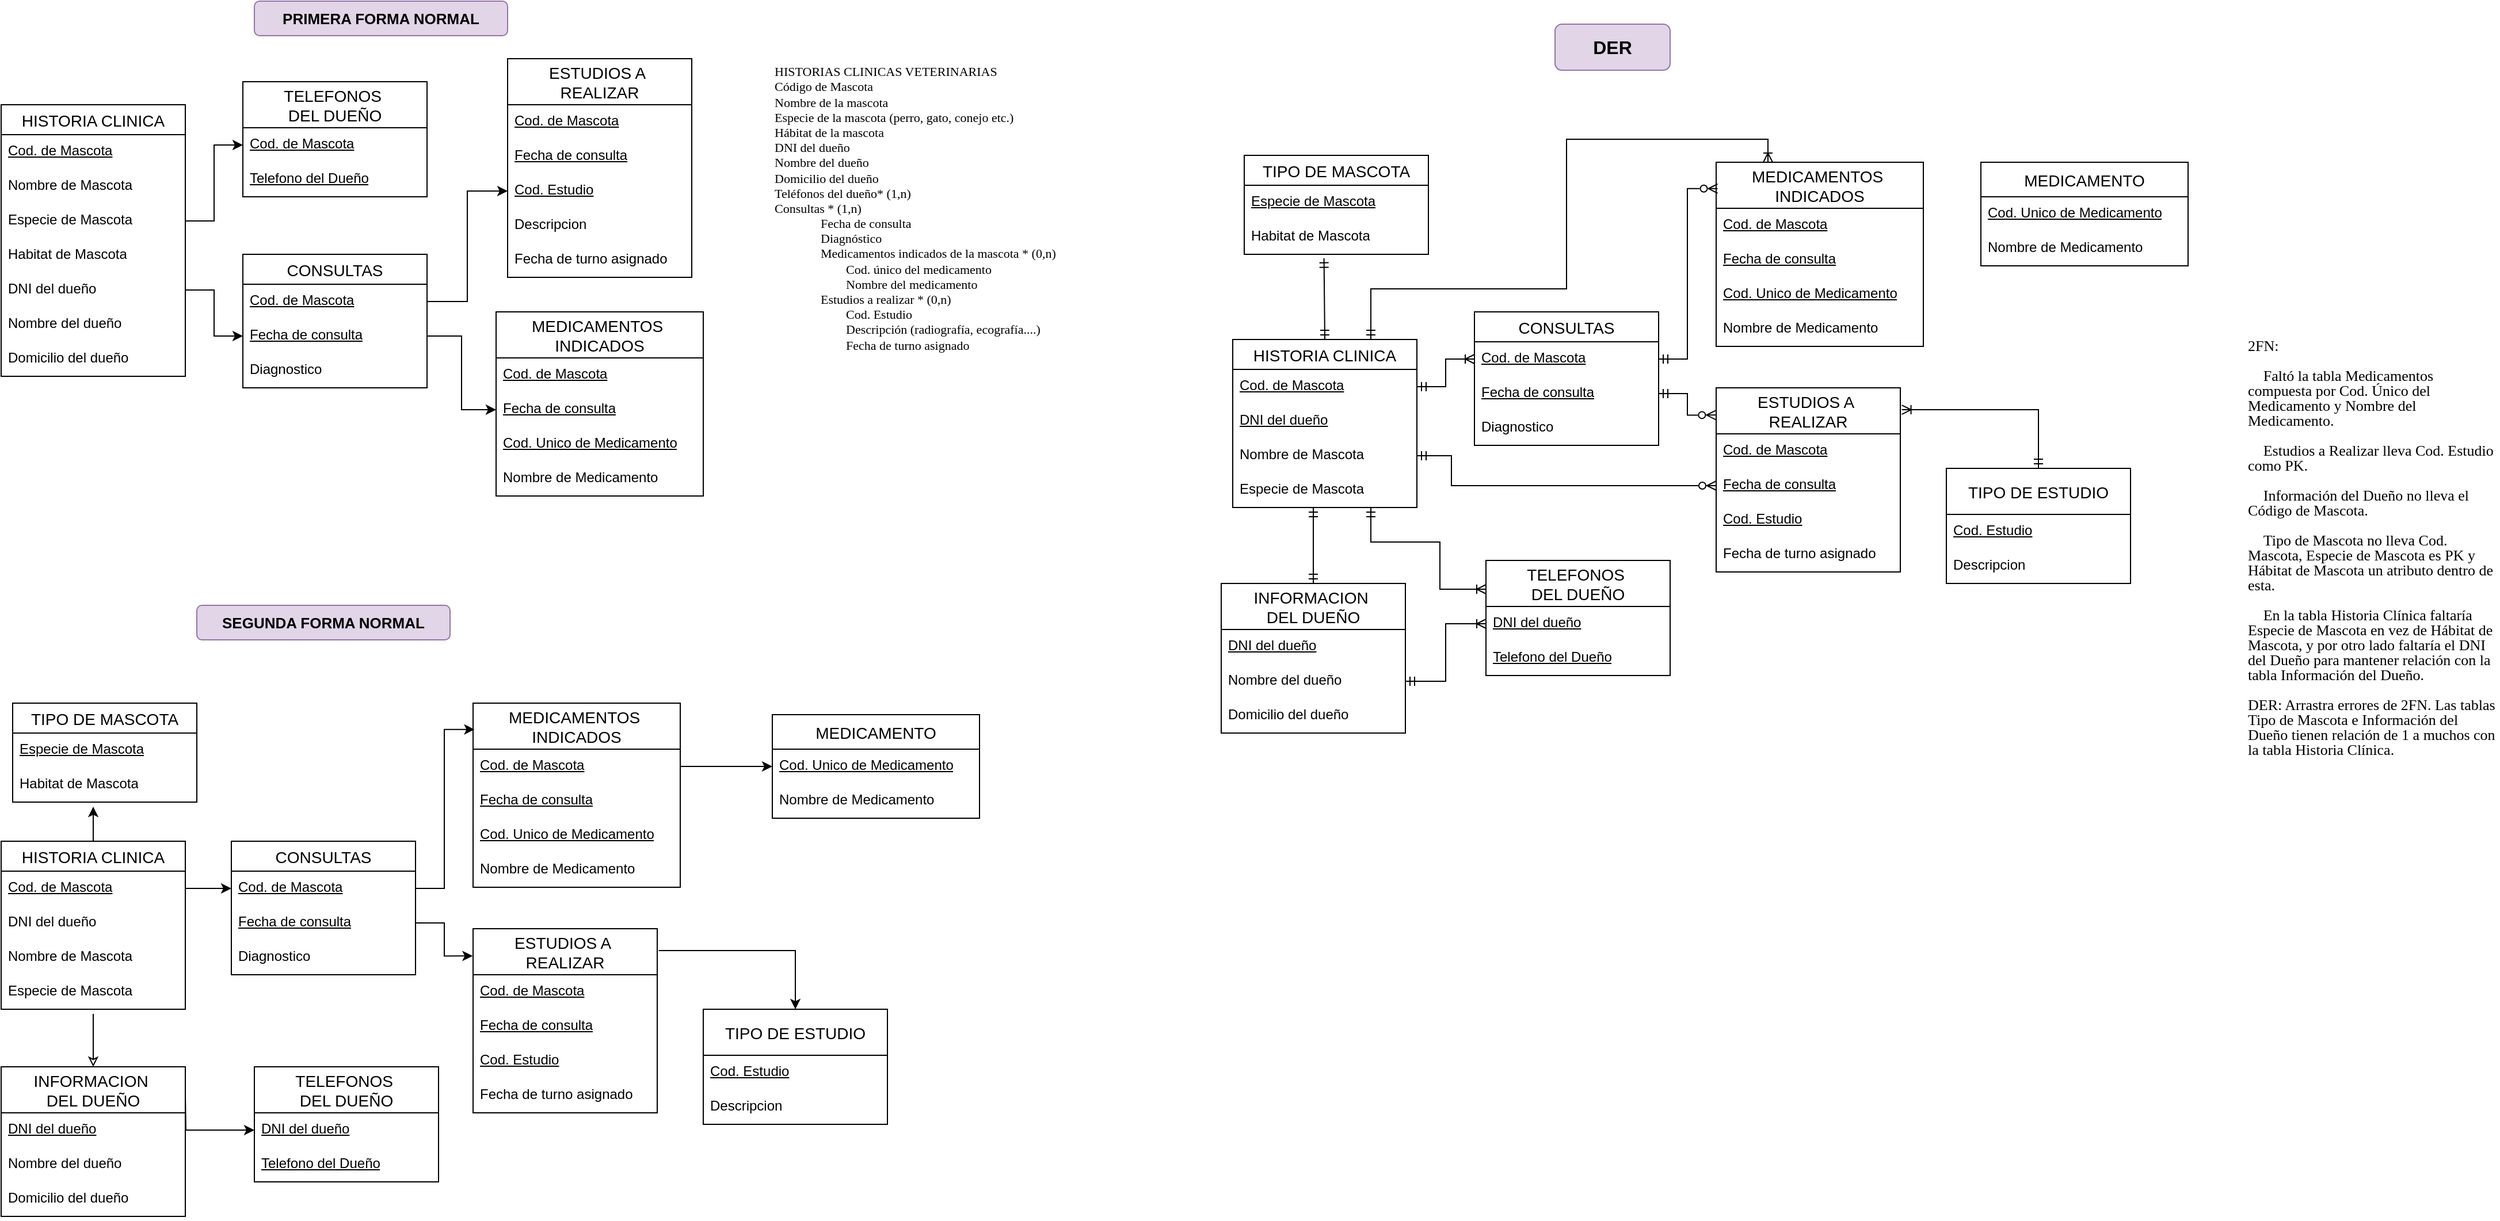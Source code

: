 <mxfile version="24.7.17">
  <diagram id="R2lEEEUBdFMjLlhIrx00" name="Page-1">
    <mxGraphModel dx="2408" dy="533" grid="1" gridSize="10" guides="1" tooltips="1" connect="1" arrows="1" fold="1" page="1" pageScale="1" pageWidth="850" pageHeight="1100" math="0" shadow="0" extFonts="Permanent Marker^https://fonts.googleapis.com/css?family=Permanent+Marker">
      <root>
        <mxCell id="0" />
        <mxCell id="1" parent="0" />
        <mxCell id="v-D0oQQoyeqeE7fxLNwM-153" style="edgeStyle=orthogonalEdgeStyle;rounded=0;orthogonalLoop=1;jettySize=auto;html=1;exitX=0.75;exitY=0;exitDx=0;exitDy=0;entryX=0.25;entryY=0;entryDx=0;entryDy=0;startArrow=ERmandOne;startFill=0;endArrow=ERoneToMany;endFill=0;" parent="1" source="vXoAEsmzSxTIeBo6bDXA-1" target="vXoAEsmzSxTIeBo6bDXA-15" edge="1">
          <mxGeometry relative="1" as="geometry">
            <Array as="points">
              <mxPoint x="360" y="260" />
              <mxPoint x="530" y="260" />
              <mxPoint x="530" y="130" />
              <mxPoint x="705" y="130" />
            </Array>
          </mxGeometry>
        </mxCell>
        <mxCell id="vXoAEsmzSxTIeBo6bDXA-1" value="HISTORIA CLINICA" style="swimlane;fontStyle=0;childLayout=stackLayout;horizontal=1;startSize=26;horizontalStack=0;resizeParent=1;resizeParentMax=0;resizeLast=0;collapsible=1;marginBottom=0;align=center;fontSize=14;" parent="1" vertex="1">
          <mxGeometry x="240" y="304" width="160" height="146" as="geometry" />
        </mxCell>
        <mxCell id="vXoAEsmzSxTIeBo6bDXA-2" value="&lt;u&gt;Cod. de Mascota&lt;/u&gt;" style="text;strokeColor=none;fillColor=none;spacingLeft=4;spacingRight=4;overflow=hidden;rotatable=0;points=[[0,0.5],[1,0.5]];portConstraint=eastwest;fontSize=12;whiteSpace=wrap;html=1;" parent="vXoAEsmzSxTIeBo6bDXA-1" vertex="1">
          <mxGeometry y="26" width="160" height="30" as="geometry" />
        </mxCell>
        <mxCell id="GVoKjMXEK9fI0D-pMlAe-9" value="&lt;u&gt;DNI del dueño&lt;/u&gt;" style="text;strokeColor=none;fillColor=none;spacingLeft=4;spacingRight=4;overflow=hidden;rotatable=0;points=[[0,0.5],[1,0.5]];portConstraint=eastwest;fontSize=12;whiteSpace=wrap;html=1;" vertex="1" parent="vXoAEsmzSxTIeBo6bDXA-1">
          <mxGeometry y="56" width="160" height="30" as="geometry" />
        </mxCell>
        <mxCell id="vXoAEsmzSxTIeBo6bDXA-3" value="Nombre de Mascota" style="text;strokeColor=none;fillColor=none;spacingLeft=4;spacingRight=4;overflow=hidden;rotatable=0;points=[[0,0.5],[1,0.5]];portConstraint=eastwest;fontSize=12;whiteSpace=wrap;html=1;" parent="vXoAEsmzSxTIeBo6bDXA-1" vertex="1">
          <mxGeometry y="86" width="160" height="30" as="geometry" />
        </mxCell>
        <mxCell id="GVoKjMXEK9fI0D-pMlAe-8" value="Especie de Mascota" style="text;strokeColor=none;fillColor=none;spacingLeft=4;spacingRight=4;overflow=hidden;rotatable=0;points=[[0,0.5],[1,0.5]];portConstraint=eastwest;fontSize=12;whiteSpace=wrap;html=1;" vertex="1" parent="vXoAEsmzSxTIeBo6bDXA-1">
          <mxGeometry y="116" width="160" height="30" as="geometry" />
        </mxCell>
        <mxCell id="vXoAEsmzSxTIeBo6bDXA-9" value="&lt;div style=&quot;font-size: 11px;&quot;&gt;&lt;font face=&quot;Times New Roman&quot; style=&quot;font-size: 11px;&quot;&gt;HISTORIAS CLINICAS VETERINARIAS&lt;/font&gt;&lt;/div&gt;&lt;div style=&quot;font-size: 11px;&quot;&gt;&lt;font face=&quot;Times New Roman&quot; style=&quot;font-size: 11px;&quot;&gt;Código de Mascota&lt;/font&gt;&lt;/div&gt;&lt;div style=&quot;font-size: 11px;&quot;&gt;&lt;font face=&quot;Times New Roman&quot; style=&quot;font-size: 11px;&quot;&gt;Nombre de la mascota&lt;/font&gt;&lt;/div&gt;&lt;div style=&quot;font-size: 11px;&quot;&gt;&lt;font face=&quot;Times New Roman&quot; style=&quot;font-size: 11px;&quot;&gt;Especie de la mascota (perro, gato, conejo etc.)&lt;/font&gt;&lt;/div&gt;&lt;div style=&quot;font-size: 11px;&quot;&gt;&lt;font face=&quot;Times New Roman&quot; style=&quot;font-size: 11px;&quot;&gt;Hábitat de la mascota&lt;/font&gt;&lt;/div&gt;&lt;div style=&quot;font-size: 11px;&quot;&gt;&lt;font face=&quot;Times New Roman&quot; style=&quot;font-size: 11px;&quot;&gt;DNI del dueño&lt;/font&gt;&lt;/div&gt;&lt;div style=&quot;font-size: 11px;&quot;&gt;&lt;font face=&quot;Times New Roman&quot; style=&quot;font-size: 11px;&quot;&gt;Nombre del dueño&lt;/font&gt;&lt;/div&gt;&lt;div style=&quot;font-size: 11px;&quot;&gt;&lt;font face=&quot;Times New Roman&quot; style=&quot;font-size: 11px;&quot;&gt;Domicilio del dueño&lt;/font&gt;&lt;/div&gt;&lt;div style=&quot;font-size: 11px;&quot;&gt;&lt;font face=&quot;Times New Roman&quot; style=&quot;font-size: 11px;&quot;&gt;Teléfonos del dueño* (1,n)&lt;/font&gt;&lt;/div&gt;&lt;div style=&quot;font-size: 11px;&quot;&gt;&lt;font face=&quot;Times New Roman&quot; style=&quot;font-size: 11px;&quot;&gt;Consultas * (1,n)&lt;/font&gt;&lt;/div&gt;&lt;blockquote style=&quot;margin: 0 0 0 40px; border: none; padding: 0px;&quot;&gt;&lt;div style=&quot;font-size: 11px;&quot;&gt;&lt;font face=&quot;Times New Roman&quot; style=&quot;font-size: 11px;&quot;&gt;Fecha de consulta&lt;/font&gt;&lt;/div&gt;&lt;div style=&quot;font-size: 11px;&quot;&gt;&lt;font face=&quot;Times New Roman&quot; style=&quot;font-size: 11px;&quot;&gt;Diagnóstico&lt;/font&gt;&lt;/div&gt;&lt;div style=&quot;font-size: 11px;&quot;&gt;&lt;font face=&quot;Times New Roman&quot; style=&quot;font-size: 11px;&quot;&gt;Medicamentos indicados de la mascota * (0,n)&lt;/font&gt;&lt;/div&gt;&lt;div style=&quot;font-size: 11px;&quot;&gt;&lt;font face=&quot;Times New Roman&quot; style=&quot;font-size: 11px;&quot;&gt;&lt;span style=&quot;white-space: pre;&quot;&gt;&#x9;&lt;/span&gt;Cod. único del medicamento&lt;/font&gt;&lt;/div&gt;&lt;div style=&quot;font-size: 11px;&quot;&gt;&lt;font face=&quot;Times New Roman&quot; style=&quot;font-size: 11px;&quot;&gt;&lt;span style=&quot;white-space: pre;&quot;&gt;&#x9;&lt;/span&gt;Nombre del medicamento&lt;/font&gt;&lt;/div&gt;&lt;div style=&quot;font-size: 11px;&quot;&gt;&lt;font face=&quot;Times New Roman&quot; style=&quot;font-size: 11px;&quot;&gt;Estudios a realizar * (0,n)&lt;/font&gt;&lt;/div&gt;&lt;div style=&quot;font-size: 11px;&quot;&gt;&lt;span style=&quot;font-family: &amp;quot;Times New Roman&amp;quot;; background-color: initial;&quot;&gt;&lt;span style=&quot;white-space: pre;&quot;&gt;&#x9;&lt;/span&gt;Cod. Estudio&lt;/span&gt;&lt;/div&gt;&lt;div style=&quot;font-size: 11px;&quot;&gt;&lt;span style=&quot;font-family: &amp;quot;Times New Roman&amp;quot;; background-color: initial;&quot;&gt;&lt;span style=&quot;white-space: pre;&quot;&gt;&#x9;&lt;/span&gt;Descripción (radiografía, ecografía....)&lt;/span&gt;&lt;/div&gt;&lt;div style=&quot;font-size: 11px;&quot;&gt;&lt;span style=&quot;font-family: &amp;quot;Times New Roman&amp;quot;; background-color: initial;&quot;&gt;&lt;span style=&quot;white-space: pre;&quot;&gt;&#x9;&lt;/span&gt;Fecha de turno asignado&lt;/span&gt;&lt;/div&gt;&lt;/blockquote&gt;" style="text;html=1;align=left;verticalAlign=middle;whiteSpace=wrap;rounded=0;" parent="1" vertex="1">
          <mxGeometry x="-160" y="50" width="260" height="280" as="geometry" />
        </mxCell>
        <mxCell id="vXoAEsmzSxTIeBo6bDXA-11" value="CONSULTAS" style="swimlane;fontStyle=0;childLayout=stackLayout;horizontal=1;startSize=26;horizontalStack=0;resizeParent=1;resizeParentMax=0;resizeLast=0;collapsible=1;marginBottom=0;align=center;fontSize=14;" parent="1" vertex="1">
          <mxGeometry x="450" y="280" width="160" height="116" as="geometry" />
        </mxCell>
        <mxCell id="vXoAEsmzSxTIeBo6bDXA-12" value="&lt;u&gt;Cod. de Mascota&lt;/u&gt;" style="text;strokeColor=none;fillColor=none;spacingLeft=4;spacingRight=4;overflow=hidden;rotatable=0;points=[[0,0.5],[1,0.5]];portConstraint=eastwest;fontSize=12;whiteSpace=wrap;html=1;" parent="vXoAEsmzSxTIeBo6bDXA-11" vertex="1">
          <mxGeometry y="26" width="160" height="30" as="geometry" />
        </mxCell>
        <mxCell id="vXoAEsmzSxTIeBo6bDXA-13" value="&lt;u&gt;Fecha de consulta&lt;/u&gt;" style="text;strokeColor=none;fillColor=none;spacingLeft=4;spacingRight=4;overflow=hidden;rotatable=0;points=[[0,0.5],[1,0.5]];portConstraint=eastwest;fontSize=12;whiteSpace=wrap;html=1;" parent="vXoAEsmzSxTIeBo6bDXA-11" vertex="1">
          <mxGeometry y="56" width="160" height="30" as="geometry" />
        </mxCell>
        <mxCell id="vXoAEsmzSxTIeBo6bDXA-14" value="Diagnostico" style="text;strokeColor=none;fillColor=none;spacingLeft=4;spacingRight=4;overflow=hidden;rotatable=0;points=[[0,0.5],[1,0.5]];portConstraint=eastwest;fontSize=12;whiteSpace=wrap;html=1;" parent="vXoAEsmzSxTIeBo6bDXA-11" vertex="1">
          <mxGeometry y="86" width="160" height="30" as="geometry" />
        </mxCell>
        <mxCell id="vXoAEsmzSxTIeBo6bDXA-15" value="MEDICAMENTOS &#xa;INDICADOS" style="swimlane;fontStyle=0;childLayout=stackLayout;horizontal=1;startSize=40;horizontalStack=0;resizeParent=1;resizeParentMax=0;resizeLast=0;collapsible=1;marginBottom=0;align=center;fontSize=14;" parent="1" vertex="1">
          <mxGeometry x="660" y="150" width="180" height="160" as="geometry" />
        </mxCell>
        <mxCell id="vXoAEsmzSxTIeBo6bDXA-31" value="&lt;u&gt;Cod. de Mascota&lt;/u&gt;" style="text;strokeColor=none;fillColor=none;spacingLeft=4;spacingRight=4;overflow=hidden;rotatable=0;points=[[0,0.5],[1,0.5]];portConstraint=eastwest;fontSize=12;whiteSpace=wrap;html=1;" parent="vXoAEsmzSxTIeBo6bDXA-15" vertex="1">
          <mxGeometry y="40" width="180" height="30" as="geometry" />
        </mxCell>
        <mxCell id="vXoAEsmzSxTIeBo6bDXA-32" value="&lt;u&gt;Fecha de consulta&lt;/u&gt;" style="text;strokeColor=none;fillColor=none;spacingLeft=4;spacingRight=4;overflow=hidden;rotatable=0;points=[[0,0.5],[1,0.5]];portConstraint=eastwest;fontSize=12;whiteSpace=wrap;html=1;" parent="vXoAEsmzSxTIeBo6bDXA-15" vertex="1">
          <mxGeometry y="70" width="180" height="30" as="geometry" />
        </mxCell>
        <mxCell id="vXoAEsmzSxTIeBo6bDXA-17" value="&lt;u&gt;Cod. Unico de Medicamento&lt;/u&gt;" style="text;strokeColor=none;fillColor=none;spacingLeft=4;spacingRight=4;overflow=hidden;rotatable=0;points=[[0,0.5],[1,0.5]];portConstraint=eastwest;fontSize=12;whiteSpace=wrap;html=1;" parent="vXoAEsmzSxTIeBo6bDXA-15" vertex="1">
          <mxGeometry y="100" width="180" height="30" as="geometry" />
        </mxCell>
        <mxCell id="vXoAEsmzSxTIeBo6bDXA-18" value="Nombre de Medicamento" style="text;strokeColor=none;fillColor=none;spacingLeft=4;spacingRight=4;overflow=hidden;rotatable=0;points=[[0,0.5],[1,0.5]];portConstraint=eastwest;fontSize=12;whiteSpace=wrap;html=1;" parent="vXoAEsmzSxTIeBo6bDXA-15" vertex="1">
          <mxGeometry y="130" width="180" height="30" as="geometry" />
        </mxCell>
        <mxCell id="vXoAEsmzSxTIeBo6bDXA-19" value="TELEFONOS &#xa;DEL DUEÑO" style="swimlane;fontStyle=0;childLayout=stackLayout;horizontal=1;startSize=40;horizontalStack=0;resizeParent=1;resizeParentMax=0;resizeLast=0;collapsible=1;marginBottom=0;align=center;fontSize=14;" parent="1" vertex="1">
          <mxGeometry x="460" y="496" width="160" height="100" as="geometry" />
        </mxCell>
        <mxCell id="dZip6Z7AYtFTU6goFjOu-4" value="&lt;u&gt;DNI del dueño&lt;/u&gt;" style="text;strokeColor=none;fillColor=none;spacingLeft=4;spacingRight=4;overflow=hidden;rotatable=0;points=[[0,0.5],[1,0.5]];portConstraint=eastwest;fontSize=12;whiteSpace=wrap;html=1;" parent="vXoAEsmzSxTIeBo6bDXA-19" vertex="1">
          <mxGeometry y="40" width="160" height="30" as="geometry" />
        </mxCell>
        <mxCell id="vXoAEsmzSxTIeBo6bDXA-21" value="&lt;u&gt;Telefono del Dueño&lt;/u&gt;" style="text;strokeColor=none;fillColor=none;spacingLeft=4;spacingRight=4;overflow=hidden;rotatable=0;points=[[0,0.5],[1,0.5]];portConstraint=eastwest;fontSize=12;whiteSpace=wrap;html=1;" parent="vXoAEsmzSxTIeBo6bDXA-19" vertex="1">
          <mxGeometry y="70" width="160" height="30" as="geometry" />
        </mxCell>
        <mxCell id="vXoAEsmzSxTIeBo6bDXA-23" value="ESTUDIOS A &#xa;REALIZAR" style="swimlane;fontStyle=0;childLayout=stackLayout;horizontal=1;startSize=40;horizontalStack=0;resizeParent=1;resizeParentMax=0;resizeLast=0;collapsible=1;marginBottom=0;align=center;fontSize=14;" parent="1" vertex="1">
          <mxGeometry x="660" y="346" width="160" height="160" as="geometry" />
        </mxCell>
        <mxCell id="vXoAEsmzSxTIeBo6bDXA-33" value="&lt;u&gt;Cod. de Mascota&lt;/u&gt;" style="text;strokeColor=none;fillColor=none;spacingLeft=4;spacingRight=4;overflow=hidden;rotatable=0;points=[[0,0.5],[1,0.5]];portConstraint=eastwest;fontSize=12;whiteSpace=wrap;html=1;" parent="vXoAEsmzSxTIeBo6bDXA-23" vertex="1">
          <mxGeometry y="40" width="160" height="30" as="geometry" />
        </mxCell>
        <mxCell id="vXoAEsmzSxTIeBo6bDXA-34" value="&lt;u&gt;Fecha de consulta&lt;/u&gt;" style="text;strokeColor=none;fillColor=none;spacingLeft=4;spacingRight=4;overflow=hidden;rotatable=0;points=[[0,0.5],[1,0.5]];portConstraint=eastwest;fontSize=12;whiteSpace=wrap;html=1;" parent="vXoAEsmzSxTIeBo6bDXA-23" vertex="1">
          <mxGeometry y="70" width="160" height="30" as="geometry" />
        </mxCell>
        <mxCell id="dZip6Z7AYtFTU6goFjOu-16" value="&lt;u&gt;Cod. Estudio&lt;/u&gt;" style="text;strokeColor=none;fillColor=none;spacingLeft=4;spacingRight=4;overflow=hidden;rotatable=0;points=[[0,0.5],[1,0.5]];portConstraint=eastwest;fontSize=12;whiteSpace=wrap;html=1;" parent="vXoAEsmzSxTIeBo6bDXA-23" vertex="1">
          <mxGeometry y="100" width="160" height="30" as="geometry" />
        </mxCell>
        <mxCell id="vXoAEsmzSxTIeBo6bDXA-26" value="Fecha de turno asignado" style="text;strokeColor=none;fillColor=none;spacingLeft=4;spacingRight=4;overflow=hidden;rotatable=0;points=[[0,0.5],[1,0.5]];portConstraint=eastwest;fontSize=12;whiteSpace=wrap;html=1;" parent="vXoAEsmzSxTIeBo6bDXA-23" vertex="1">
          <mxGeometry y="130" width="160" height="30" as="geometry" />
        </mxCell>
        <mxCell id="dZip6Z7AYtFTU6goFjOu-1" value="INFORMACION &#xa;DEL DUEÑO" style="swimlane;fontStyle=0;childLayout=stackLayout;horizontal=1;startSize=40;horizontalStack=0;resizeParent=1;resizeParentMax=0;resizeLast=0;collapsible=1;marginBottom=0;align=center;fontSize=14;" parent="1" vertex="1">
          <mxGeometry x="230" y="516" width="160" height="130" as="geometry" />
        </mxCell>
        <mxCell id="vXoAEsmzSxTIeBo6bDXA-28" value="&lt;u&gt;DNI del dueño&lt;/u&gt;" style="text;strokeColor=none;fillColor=none;spacingLeft=4;spacingRight=4;overflow=hidden;rotatable=0;points=[[0,0.5],[1,0.5]];portConstraint=eastwest;fontSize=12;whiteSpace=wrap;html=1;" parent="dZip6Z7AYtFTU6goFjOu-1" vertex="1">
          <mxGeometry y="40" width="160" height="30" as="geometry" />
        </mxCell>
        <mxCell id="vXoAEsmzSxTIeBo6bDXA-29" value="Nombre del dueño" style="text;strokeColor=none;fillColor=none;spacingLeft=4;spacingRight=4;overflow=hidden;rotatable=0;points=[[0,0.5],[1,0.5]];portConstraint=eastwest;fontSize=12;whiteSpace=wrap;html=1;" parent="dZip6Z7AYtFTU6goFjOu-1" vertex="1">
          <mxGeometry y="70" width="160" height="30" as="geometry" />
        </mxCell>
        <mxCell id="vXoAEsmzSxTIeBo6bDXA-30" value="Domicilio del dueño" style="text;strokeColor=none;fillColor=none;spacingLeft=4;spacingRight=4;overflow=hidden;rotatable=0;points=[[0,0.5],[1,0.5]];portConstraint=eastwest;fontSize=12;whiteSpace=wrap;html=1;" parent="dZip6Z7AYtFTU6goFjOu-1" vertex="1">
          <mxGeometry y="100" width="160" height="30" as="geometry" />
        </mxCell>
        <mxCell id="dZip6Z7AYtFTU6goFjOu-5" value="TIPO DE ESTUDIO" style="swimlane;fontStyle=0;childLayout=stackLayout;horizontal=1;startSize=40;horizontalStack=0;resizeParent=1;resizeParentMax=0;resizeLast=0;collapsible=1;marginBottom=0;align=center;fontSize=14;" parent="1" vertex="1">
          <mxGeometry x="860" y="416" width="160" height="100" as="geometry" />
        </mxCell>
        <mxCell id="dZip6Z7AYtFTU6goFjOu-8" value="&lt;u&gt;Cod. Estudio&lt;/u&gt;" style="text;strokeColor=none;fillColor=none;spacingLeft=4;spacingRight=4;overflow=hidden;rotatable=0;points=[[0,0.5],[1,0.5]];portConstraint=eastwest;fontSize=12;whiteSpace=wrap;html=1;" parent="dZip6Z7AYtFTU6goFjOu-5" vertex="1">
          <mxGeometry y="40" width="160" height="30" as="geometry" />
        </mxCell>
        <mxCell id="dZip6Z7AYtFTU6goFjOu-9" value="Descripcion" style="text;strokeColor=none;fillColor=none;spacingLeft=4;spacingRight=4;overflow=hidden;rotatable=0;points=[[0,0.5],[1,0.5]];portConstraint=eastwest;fontSize=12;whiteSpace=wrap;html=1;" parent="dZip6Z7AYtFTU6goFjOu-5" vertex="1">
          <mxGeometry y="70" width="160" height="30" as="geometry" />
        </mxCell>
        <mxCell id="dZip6Z7AYtFTU6goFjOu-11" value="TIPO DE MASCOTA" style="swimlane;fontStyle=0;childLayout=stackLayout;horizontal=1;startSize=26;horizontalStack=0;resizeParent=1;resizeParentMax=0;resizeLast=0;collapsible=1;marginBottom=0;align=center;fontSize=14;" parent="1" vertex="1">
          <mxGeometry x="250" y="144" width="160" height="86" as="geometry" />
        </mxCell>
        <mxCell id="dZip6Z7AYtFTU6goFjOu-14" value="&lt;u&gt;Especie de Mascota&lt;/u&gt;" style="text;strokeColor=none;fillColor=none;spacingLeft=4;spacingRight=4;overflow=hidden;rotatable=0;points=[[0,0.5],[1,0.5]];portConstraint=eastwest;fontSize=12;whiteSpace=wrap;html=1;" parent="dZip6Z7AYtFTU6goFjOu-11" vertex="1">
          <mxGeometry y="26" width="160" height="30" as="geometry" />
        </mxCell>
        <mxCell id="vXoAEsmzSxTIeBo6bDXA-27" value="Habitat de Mascota" style="text;strokeColor=none;fillColor=none;spacingLeft=4;spacingRight=4;overflow=hidden;rotatable=0;points=[[0,0.5],[1,0.5]];portConstraint=eastwest;fontSize=12;whiteSpace=wrap;html=1;" parent="dZip6Z7AYtFTU6goFjOu-11" vertex="1">
          <mxGeometry y="56" width="160" height="30" as="geometry" />
        </mxCell>
        <mxCell id="v-D0oQQoyeqeE7fxLNwM-61" value="HISTORIA CLINICA" style="swimlane;fontStyle=0;childLayout=stackLayout;horizontal=1;startSize=26;horizontalStack=0;resizeParent=1;resizeParentMax=0;resizeLast=0;collapsible=1;marginBottom=0;align=center;fontSize=14;" parent="1" vertex="1">
          <mxGeometry x="-830" y="100" width="160" height="236" as="geometry" />
        </mxCell>
        <mxCell id="v-D0oQQoyeqeE7fxLNwM-62" value="&lt;u&gt;Cod. de Mascota&lt;/u&gt;" style="text;strokeColor=none;fillColor=none;spacingLeft=4;spacingRight=4;overflow=hidden;rotatable=0;points=[[0,0.5],[1,0.5]];portConstraint=eastwest;fontSize=12;whiteSpace=wrap;html=1;" parent="v-D0oQQoyeqeE7fxLNwM-61" vertex="1">
          <mxGeometry y="26" width="160" height="30" as="geometry" />
        </mxCell>
        <mxCell id="v-D0oQQoyeqeE7fxLNwM-63" value="Nombre de Mascota" style="text;strokeColor=none;fillColor=none;spacingLeft=4;spacingRight=4;overflow=hidden;rotatable=0;points=[[0,0.5],[1,0.5]];portConstraint=eastwest;fontSize=12;whiteSpace=wrap;html=1;" parent="v-D0oQQoyeqeE7fxLNwM-61" vertex="1">
          <mxGeometry y="56" width="160" height="30" as="geometry" />
        </mxCell>
        <mxCell id="v-D0oQQoyeqeE7fxLNwM-64" value="Especie de Mascota" style="text;strokeColor=none;fillColor=none;spacingLeft=4;spacingRight=4;overflow=hidden;rotatable=0;points=[[0,0.5],[1,0.5]];portConstraint=eastwest;fontSize=12;whiteSpace=wrap;html=1;" parent="v-D0oQQoyeqeE7fxLNwM-61" vertex="1">
          <mxGeometry y="86" width="160" height="30" as="geometry" />
        </mxCell>
        <mxCell id="v-D0oQQoyeqeE7fxLNwM-65" value="Habitat de Mascota" style="text;strokeColor=none;fillColor=none;spacingLeft=4;spacingRight=4;overflow=hidden;rotatable=0;points=[[0,0.5],[1,0.5]];portConstraint=eastwest;fontSize=12;whiteSpace=wrap;html=1;" parent="v-D0oQQoyeqeE7fxLNwM-61" vertex="1">
          <mxGeometry y="116" width="160" height="30" as="geometry" />
        </mxCell>
        <mxCell id="v-D0oQQoyeqeE7fxLNwM-66" value="DNI del dueño" style="text;strokeColor=none;fillColor=none;spacingLeft=4;spacingRight=4;overflow=hidden;rotatable=0;points=[[0,0.5],[1,0.5]];portConstraint=eastwest;fontSize=12;whiteSpace=wrap;html=1;" parent="v-D0oQQoyeqeE7fxLNwM-61" vertex="1">
          <mxGeometry y="146" width="160" height="30" as="geometry" />
        </mxCell>
        <mxCell id="v-D0oQQoyeqeE7fxLNwM-67" value="Nombre del dueño" style="text;strokeColor=none;fillColor=none;spacingLeft=4;spacingRight=4;overflow=hidden;rotatable=0;points=[[0,0.5],[1,0.5]];portConstraint=eastwest;fontSize=12;whiteSpace=wrap;html=1;" parent="v-D0oQQoyeqeE7fxLNwM-61" vertex="1">
          <mxGeometry y="176" width="160" height="30" as="geometry" />
        </mxCell>
        <mxCell id="v-D0oQQoyeqeE7fxLNwM-68" value="Domicilio del dueño" style="text;strokeColor=none;fillColor=none;spacingLeft=4;spacingRight=4;overflow=hidden;rotatable=0;points=[[0,0.5],[1,0.5]];portConstraint=eastwest;fontSize=12;whiteSpace=wrap;html=1;" parent="v-D0oQQoyeqeE7fxLNwM-61" vertex="1">
          <mxGeometry y="206" width="160" height="30" as="geometry" />
        </mxCell>
        <mxCell id="v-D0oQQoyeqeE7fxLNwM-69" value="CONSULTAS" style="swimlane;fontStyle=0;childLayout=stackLayout;horizontal=1;startSize=26;horizontalStack=0;resizeParent=1;resizeParentMax=0;resizeLast=0;collapsible=1;marginBottom=0;align=center;fontSize=14;" parent="1" vertex="1">
          <mxGeometry x="-620" y="230" width="160" height="116" as="geometry" />
        </mxCell>
        <mxCell id="v-D0oQQoyeqeE7fxLNwM-70" value="&lt;u&gt;Cod. de Mascota&lt;/u&gt;" style="text;strokeColor=none;fillColor=none;spacingLeft=4;spacingRight=4;overflow=hidden;rotatable=0;points=[[0,0.5],[1,0.5]];portConstraint=eastwest;fontSize=12;whiteSpace=wrap;html=1;" parent="v-D0oQQoyeqeE7fxLNwM-69" vertex="1">
          <mxGeometry y="26" width="160" height="30" as="geometry" />
        </mxCell>
        <mxCell id="v-D0oQQoyeqeE7fxLNwM-71" value="&lt;u&gt;Fecha de consulta&lt;/u&gt;" style="text;strokeColor=none;fillColor=none;spacingLeft=4;spacingRight=4;overflow=hidden;rotatable=0;points=[[0,0.5],[1,0.5]];portConstraint=eastwest;fontSize=12;whiteSpace=wrap;html=1;" parent="v-D0oQQoyeqeE7fxLNwM-69" vertex="1">
          <mxGeometry y="56" width="160" height="30" as="geometry" />
        </mxCell>
        <mxCell id="v-D0oQQoyeqeE7fxLNwM-72" value="Diagnostico" style="text;strokeColor=none;fillColor=none;spacingLeft=4;spacingRight=4;overflow=hidden;rotatable=0;points=[[0,0.5],[1,0.5]];portConstraint=eastwest;fontSize=12;whiteSpace=wrap;html=1;" parent="v-D0oQQoyeqeE7fxLNwM-69" vertex="1">
          <mxGeometry y="86" width="160" height="30" as="geometry" />
        </mxCell>
        <mxCell id="v-D0oQQoyeqeE7fxLNwM-73" value="MEDICAMENTOS &#xa;INDICADOS" style="swimlane;fontStyle=0;childLayout=stackLayout;horizontal=1;startSize=40;horizontalStack=0;resizeParent=1;resizeParentMax=0;resizeLast=0;collapsible=1;marginBottom=0;align=center;fontSize=14;" parent="1" vertex="1">
          <mxGeometry x="-400" y="280" width="180" height="160" as="geometry" />
        </mxCell>
        <mxCell id="v-D0oQQoyeqeE7fxLNwM-74" value="&lt;u&gt;Cod. de Mascota&lt;/u&gt;" style="text;strokeColor=none;fillColor=none;spacingLeft=4;spacingRight=4;overflow=hidden;rotatable=0;points=[[0,0.5],[1,0.5]];portConstraint=eastwest;fontSize=12;whiteSpace=wrap;html=1;" parent="v-D0oQQoyeqeE7fxLNwM-73" vertex="1">
          <mxGeometry y="40" width="180" height="30" as="geometry" />
        </mxCell>
        <mxCell id="v-D0oQQoyeqeE7fxLNwM-75" value="&lt;u&gt;Fecha de consulta&lt;/u&gt;" style="text;strokeColor=none;fillColor=none;spacingLeft=4;spacingRight=4;overflow=hidden;rotatable=0;points=[[0,0.5],[1,0.5]];portConstraint=eastwest;fontSize=12;whiteSpace=wrap;html=1;" parent="v-D0oQQoyeqeE7fxLNwM-73" vertex="1">
          <mxGeometry y="70" width="180" height="30" as="geometry" />
        </mxCell>
        <mxCell id="v-D0oQQoyeqeE7fxLNwM-76" value="&lt;u&gt;Cod. Unico de Medicamento&lt;/u&gt;" style="text;strokeColor=none;fillColor=none;spacingLeft=4;spacingRight=4;overflow=hidden;rotatable=0;points=[[0,0.5],[1,0.5]];portConstraint=eastwest;fontSize=12;whiteSpace=wrap;html=1;" parent="v-D0oQQoyeqeE7fxLNwM-73" vertex="1">
          <mxGeometry y="100" width="180" height="30" as="geometry" />
        </mxCell>
        <mxCell id="v-D0oQQoyeqeE7fxLNwM-77" value="Nombre de Medicamento" style="text;strokeColor=none;fillColor=none;spacingLeft=4;spacingRight=4;overflow=hidden;rotatable=0;points=[[0,0.5],[1,0.5]];portConstraint=eastwest;fontSize=12;whiteSpace=wrap;html=1;" parent="v-D0oQQoyeqeE7fxLNwM-73" vertex="1">
          <mxGeometry y="130" width="180" height="30" as="geometry" />
        </mxCell>
        <mxCell id="v-D0oQQoyeqeE7fxLNwM-78" value="TELEFONOS &#xa;DEL DUEÑO" style="swimlane;fontStyle=0;childLayout=stackLayout;horizontal=1;startSize=40;horizontalStack=0;resizeParent=1;resizeParentMax=0;resizeLast=0;collapsible=1;marginBottom=0;align=center;fontSize=14;" parent="1" vertex="1">
          <mxGeometry x="-620" y="80" width="160" height="100" as="geometry" />
        </mxCell>
        <mxCell id="v-D0oQQoyeqeE7fxLNwM-79" value="&lt;u&gt;Cod. de Mascota&lt;/u&gt;" style="text;strokeColor=none;fillColor=none;spacingLeft=4;spacingRight=4;overflow=hidden;rotatable=0;points=[[0,0.5],[1,0.5]];portConstraint=eastwest;fontSize=12;whiteSpace=wrap;html=1;" parent="v-D0oQQoyeqeE7fxLNwM-78" vertex="1">
          <mxGeometry y="40" width="160" height="30" as="geometry" />
        </mxCell>
        <mxCell id="v-D0oQQoyeqeE7fxLNwM-80" value="&lt;u&gt;Telefono del Dueño&lt;/u&gt;" style="text;strokeColor=none;fillColor=none;spacingLeft=4;spacingRight=4;overflow=hidden;rotatable=0;points=[[0,0.5],[1,0.5]];portConstraint=eastwest;fontSize=12;whiteSpace=wrap;html=1;" parent="v-D0oQQoyeqeE7fxLNwM-78" vertex="1">
          <mxGeometry y="70" width="160" height="30" as="geometry" />
        </mxCell>
        <mxCell id="v-D0oQQoyeqeE7fxLNwM-81" value="ESTUDIOS A &#xa;REALIZAR" style="swimlane;fontStyle=0;childLayout=stackLayout;horizontal=1;startSize=40;horizontalStack=0;resizeParent=1;resizeParentMax=0;resizeLast=0;collapsible=1;marginBottom=0;align=center;fontSize=14;" parent="1" vertex="1">
          <mxGeometry x="-390" y="60" width="160" height="190" as="geometry" />
        </mxCell>
        <mxCell id="v-D0oQQoyeqeE7fxLNwM-82" value="&lt;u&gt;Cod. de Mascota&lt;/u&gt;" style="text;strokeColor=none;fillColor=none;spacingLeft=4;spacingRight=4;overflow=hidden;rotatable=0;points=[[0,0.5],[1,0.5]];portConstraint=eastwest;fontSize=12;whiteSpace=wrap;html=1;" parent="v-D0oQQoyeqeE7fxLNwM-81" vertex="1">
          <mxGeometry y="40" width="160" height="30" as="geometry" />
        </mxCell>
        <mxCell id="v-D0oQQoyeqeE7fxLNwM-83" value="&lt;u&gt;Fecha de consulta&lt;/u&gt;" style="text;strokeColor=none;fillColor=none;spacingLeft=4;spacingRight=4;overflow=hidden;rotatable=0;points=[[0,0.5],[1,0.5]];portConstraint=eastwest;fontSize=12;whiteSpace=wrap;html=1;" parent="v-D0oQQoyeqeE7fxLNwM-81" vertex="1">
          <mxGeometry y="70" width="160" height="30" as="geometry" />
        </mxCell>
        <mxCell id="v-D0oQQoyeqeE7fxLNwM-84" value="&lt;u&gt;Cod. Estudio&lt;/u&gt;" style="text;strokeColor=none;fillColor=none;spacingLeft=4;spacingRight=4;overflow=hidden;rotatable=0;points=[[0,0.5],[1,0.5]];portConstraint=eastwest;fontSize=12;whiteSpace=wrap;html=1;" parent="v-D0oQQoyeqeE7fxLNwM-81" vertex="1">
          <mxGeometry y="100" width="160" height="30" as="geometry" />
        </mxCell>
        <mxCell id="v-D0oQQoyeqeE7fxLNwM-85" value="Descripcion" style="text;strokeColor=none;fillColor=none;spacingLeft=4;spacingRight=4;overflow=hidden;rotatable=0;points=[[0,0.5],[1,0.5]];portConstraint=eastwest;fontSize=12;whiteSpace=wrap;html=1;" parent="v-D0oQQoyeqeE7fxLNwM-81" vertex="1">
          <mxGeometry y="130" width="160" height="30" as="geometry" />
        </mxCell>
        <mxCell id="v-D0oQQoyeqeE7fxLNwM-86" value="Fecha de turno asignado" style="text;strokeColor=none;fillColor=none;spacingLeft=4;spacingRight=4;overflow=hidden;rotatable=0;points=[[0,0.5],[1,0.5]];portConstraint=eastwest;fontSize=12;whiteSpace=wrap;html=1;" parent="v-D0oQQoyeqeE7fxLNwM-81" vertex="1">
          <mxGeometry y="160" width="160" height="30" as="geometry" />
        </mxCell>
        <mxCell id="v-D0oQQoyeqeE7fxLNwM-87" style="edgeStyle=orthogonalEdgeStyle;rounded=0;orthogonalLoop=1;jettySize=auto;html=1;exitX=1;exitY=0.5;exitDx=0;exitDy=0;entryX=0;entryY=0.5;entryDx=0;entryDy=0;" parent="1" source="v-D0oQQoyeqeE7fxLNwM-64" target="v-D0oQQoyeqeE7fxLNwM-79" edge="1">
          <mxGeometry relative="1" as="geometry" />
        </mxCell>
        <mxCell id="v-D0oQQoyeqeE7fxLNwM-88" style="edgeStyle=orthogonalEdgeStyle;rounded=0;orthogonalLoop=1;jettySize=auto;html=1;exitX=1;exitY=0.5;exitDx=0;exitDy=0;entryX=0;entryY=0.5;entryDx=0;entryDy=0;" parent="1" source="v-D0oQQoyeqeE7fxLNwM-66" target="v-D0oQQoyeqeE7fxLNwM-71" edge="1">
          <mxGeometry relative="1" as="geometry" />
        </mxCell>
        <mxCell id="v-D0oQQoyeqeE7fxLNwM-89" style="edgeStyle=orthogonalEdgeStyle;rounded=0;orthogonalLoop=1;jettySize=auto;html=1;exitX=1;exitY=0.5;exitDx=0;exitDy=0;" parent="1" source="v-D0oQQoyeqeE7fxLNwM-70" target="v-D0oQQoyeqeE7fxLNwM-84" edge="1">
          <mxGeometry relative="1" as="geometry" />
        </mxCell>
        <mxCell id="v-D0oQQoyeqeE7fxLNwM-90" style="edgeStyle=orthogonalEdgeStyle;rounded=0;orthogonalLoop=1;jettySize=auto;html=1;exitX=1;exitY=0.5;exitDx=0;exitDy=0;" parent="1" source="v-D0oQQoyeqeE7fxLNwM-71" target="v-D0oQQoyeqeE7fxLNwM-75" edge="1">
          <mxGeometry relative="1" as="geometry" />
        </mxCell>
        <mxCell id="v-D0oQQoyeqeE7fxLNwM-92" style="rounded=0;orthogonalLoop=1;jettySize=auto;html=1;exitX=1.008;exitY=0.119;exitDx=0;exitDy=0;entryX=0.5;entryY=0;entryDx=0;entryDy=0;exitPerimeter=0;edgeStyle=orthogonalEdgeStyle;startArrow=ERoneToMany;startFill=0;endArrow=ERmandOne;endFill=0;" parent="1" source="vXoAEsmzSxTIeBo6bDXA-23" target="dZip6Z7AYtFTU6goFjOu-5" edge="1">
          <mxGeometry relative="1" as="geometry" />
        </mxCell>
        <mxCell id="v-D0oQQoyeqeE7fxLNwM-93" style="edgeStyle=orthogonalEdgeStyle;rounded=0;orthogonalLoop=1;jettySize=auto;html=1;exitX=1;exitY=0.5;exitDx=0;exitDy=0;entryX=0;entryY=0.5;entryDx=0;entryDy=0;startArrow=ERmandOne;startFill=0;endArrow=ERoneToMany;endFill=0;" parent="1" source="vXoAEsmzSxTIeBo6bDXA-29" target="dZip6Z7AYtFTU6goFjOu-4" edge="1">
          <mxGeometry relative="1" as="geometry" />
        </mxCell>
        <mxCell id="v-D0oQQoyeqeE7fxLNwM-94" style="rounded=0;orthogonalLoop=1;jettySize=auto;html=1;exitX=0.5;exitY=0;exitDx=0;exitDy=0;startArrow=ERmandOne;startFill=0;endArrow=ERmandOne;endFill=0;" parent="1" source="dZip6Z7AYtFTU6goFjOu-1" edge="1">
          <mxGeometry relative="1" as="geometry">
            <mxPoint x="310" y="450" as="targetPoint" />
          </mxGeometry>
        </mxCell>
        <mxCell id="v-D0oQQoyeqeE7fxLNwM-95" style="rounded=0;orthogonalLoop=1;jettySize=auto;html=1;exitX=0.5;exitY=0;exitDx=0;exitDy=0;startArrow=ERmandOne;startFill=0;endArrow=ERmandOne;endFill=0;entryX=0.433;entryY=1.111;entryDx=0;entryDy=0;entryPerimeter=0;" parent="1" source="vXoAEsmzSxTIeBo6bDXA-1" target="vXoAEsmzSxTIeBo6bDXA-27" edge="1">
          <mxGeometry relative="1" as="geometry">
            <mxPoint x="320" y="240" as="targetPoint" />
          </mxGeometry>
        </mxCell>
        <mxCell id="v-D0oQQoyeqeE7fxLNwM-96" style="edgeStyle=orthogonalEdgeStyle;rounded=0;orthogonalLoop=1;jettySize=auto;html=1;exitX=1;exitY=0.5;exitDx=0;exitDy=0;entryX=0.007;entryY=0.143;entryDx=0;entryDy=0;entryPerimeter=0;endArrow=ERzeroToMany;endFill=0;startArrow=ERmandOne;startFill=0;" parent="1" source="vXoAEsmzSxTIeBo6bDXA-12" target="vXoAEsmzSxTIeBo6bDXA-15" edge="1">
          <mxGeometry relative="1" as="geometry" />
        </mxCell>
        <mxCell id="v-D0oQQoyeqeE7fxLNwM-97" style="edgeStyle=orthogonalEdgeStyle;rounded=0;orthogonalLoop=1;jettySize=auto;html=1;exitX=1;exitY=0.5;exitDx=0;exitDy=0;entryX=-0.002;entryY=0.148;entryDx=0;entryDy=0;entryPerimeter=0;startArrow=ERmandOne;startFill=0;endArrow=ERzeroToMany;endFill=0;" parent="1" source="vXoAEsmzSxTIeBo6bDXA-13" target="vXoAEsmzSxTIeBo6bDXA-23" edge="1">
          <mxGeometry relative="1" as="geometry" />
        </mxCell>
        <mxCell id="v-D0oQQoyeqeE7fxLNwM-98" style="edgeStyle=orthogonalEdgeStyle;rounded=0;orthogonalLoop=1;jettySize=auto;html=1;exitX=1;exitY=0.5;exitDx=0;exitDy=0;entryX=0;entryY=0.5;entryDx=0;entryDy=0;startArrow=ERmandOne;startFill=0;endArrow=ERoneToMany;endFill=0;" parent="1" source="vXoAEsmzSxTIeBo6bDXA-2" target="vXoAEsmzSxTIeBo6bDXA-12" edge="1">
          <mxGeometry relative="1" as="geometry" />
        </mxCell>
        <mxCell id="v-D0oQQoyeqeE7fxLNwM-99" value="HISTORIA CLINICA" style="swimlane;fontStyle=0;childLayout=stackLayout;horizontal=1;startSize=26;horizontalStack=0;resizeParent=1;resizeParentMax=0;resizeLast=0;collapsible=1;marginBottom=0;align=center;fontSize=14;" parent="1" vertex="1">
          <mxGeometry x="-830" y="740" width="160" height="146" as="geometry" />
        </mxCell>
        <mxCell id="v-D0oQQoyeqeE7fxLNwM-100" value="&lt;u&gt;Cod. de Mascota&lt;/u&gt;" style="text;strokeColor=none;fillColor=none;spacingLeft=4;spacingRight=4;overflow=hidden;rotatable=0;points=[[0,0.5],[1,0.5]];portConstraint=eastwest;fontSize=12;whiteSpace=wrap;html=1;" parent="v-D0oQQoyeqeE7fxLNwM-99" vertex="1">
          <mxGeometry y="26" width="160" height="30" as="geometry" />
        </mxCell>
        <mxCell id="GVoKjMXEK9fI0D-pMlAe-15" value="DNI del dueño" style="text;strokeColor=none;fillColor=none;spacingLeft=4;spacingRight=4;overflow=hidden;rotatable=0;points=[[0,0.5],[1,0.5]];portConstraint=eastwest;fontSize=12;whiteSpace=wrap;html=1;" vertex="1" parent="v-D0oQQoyeqeE7fxLNwM-99">
          <mxGeometry y="56" width="160" height="30" as="geometry" />
        </mxCell>
        <mxCell id="v-D0oQQoyeqeE7fxLNwM-101" value="Nombre de Mascota" style="text;strokeColor=none;fillColor=none;spacingLeft=4;spacingRight=4;overflow=hidden;rotatable=0;points=[[0,0.5],[1,0.5]];portConstraint=eastwest;fontSize=12;whiteSpace=wrap;html=1;" parent="v-D0oQQoyeqeE7fxLNwM-99" vertex="1">
          <mxGeometry y="86" width="160" height="30" as="geometry" />
        </mxCell>
        <mxCell id="GVoKjMXEK9fI0D-pMlAe-14" value="Especie de Mascota" style="text;strokeColor=none;fillColor=none;spacingLeft=4;spacingRight=4;overflow=hidden;rotatable=0;points=[[0,0.5],[1,0.5]];portConstraint=eastwest;fontSize=12;whiteSpace=wrap;html=1;" vertex="1" parent="v-D0oQQoyeqeE7fxLNwM-99">
          <mxGeometry y="116" width="160" height="30" as="geometry" />
        </mxCell>
        <mxCell id="v-D0oQQoyeqeE7fxLNwM-103" value="CONSULTAS" style="swimlane;fontStyle=0;childLayout=stackLayout;horizontal=1;startSize=26;horizontalStack=0;resizeParent=1;resizeParentMax=0;resizeLast=0;collapsible=1;marginBottom=0;align=center;fontSize=14;" parent="1" vertex="1">
          <mxGeometry x="-630" y="740" width="160" height="116" as="geometry" />
        </mxCell>
        <mxCell id="v-D0oQQoyeqeE7fxLNwM-104" value="&lt;u&gt;Cod. de Mascota&lt;/u&gt;" style="text;strokeColor=none;fillColor=none;spacingLeft=4;spacingRight=4;overflow=hidden;rotatable=0;points=[[0,0.5],[1,0.5]];portConstraint=eastwest;fontSize=12;whiteSpace=wrap;html=1;" parent="v-D0oQQoyeqeE7fxLNwM-103" vertex="1">
          <mxGeometry y="26" width="160" height="30" as="geometry" />
        </mxCell>
        <mxCell id="v-D0oQQoyeqeE7fxLNwM-105" value="&lt;u&gt;Fecha de consulta&lt;/u&gt;" style="text;strokeColor=none;fillColor=none;spacingLeft=4;spacingRight=4;overflow=hidden;rotatable=0;points=[[0,0.5],[1,0.5]];portConstraint=eastwest;fontSize=12;whiteSpace=wrap;html=1;" parent="v-D0oQQoyeqeE7fxLNwM-103" vertex="1">
          <mxGeometry y="56" width="160" height="30" as="geometry" />
        </mxCell>
        <mxCell id="v-D0oQQoyeqeE7fxLNwM-106" value="Diagnostico" style="text;strokeColor=none;fillColor=none;spacingLeft=4;spacingRight=4;overflow=hidden;rotatable=0;points=[[0,0.5],[1,0.5]];portConstraint=eastwest;fontSize=12;whiteSpace=wrap;html=1;" parent="v-D0oQQoyeqeE7fxLNwM-103" vertex="1">
          <mxGeometry y="86" width="160" height="30" as="geometry" />
        </mxCell>
        <mxCell id="v-D0oQQoyeqeE7fxLNwM-107" value="MEDICAMENTOS &#xa;INDICADOS" style="swimlane;fontStyle=0;childLayout=stackLayout;horizontal=1;startSize=40;horizontalStack=0;resizeParent=1;resizeParentMax=0;resizeLast=0;collapsible=1;marginBottom=0;align=center;fontSize=14;" parent="1" vertex="1">
          <mxGeometry x="-420" y="620" width="180" height="160" as="geometry" />
        </mxCell>
        <mxCell id="v-D0oQQoyeqeE7fxLNwM-108" value="&lt;u&gt;Cod. de Mascota&lt;/u&gt;" style="text;strokeColor=none;fillColor=none;spacingLeft=4;spacingRight=4;overflow=hidden;rotatable=0;points=[[0,0.5],[1,0.5]];portConstraint=eastwest;fontSize=12;whiteSpace=wrap;html=1;" parent="v-D0oQQoyeqeE7fxLNwM-107" vertex="1">
          <mxGeometry y="40" width="180" height="30" as="geometry" />
        </mxCell>
        <mxCell id="v-D0oQQoyeqeE7fxLNwM-109" value="&lt;u&gt;Fecha de consulta&lt;/u&gt;" style="text;strokeColor=none;fillColor=none;spacingLeft=4;spacingRight=4;overflow=hidden;rotatable=0;points=[[0,0.5],[1,0.5]];portConstraint=eastwest;fontSize=12;whiteSpace=wrap;html=1;" parent="v-D0oQQoyeqeE7fxLNwM-107" vertex="1">
          <mxGeometry y="70" width="180" height="30" as="geometry" />
        </mxCell>
        <mxCell id="v-D0oQQoyeqeE7fxLNwM-110" value="&lt;u&gt;Cod. Unico de Medicamento&lt;/u&gt;" style="text;strokeColor=none;fillColor=none;spacingLeft=4;spacingRight=4;overflow=hidden;rotatable=0;points=[[0,0.5],[1,0.5]];portConstraint=eastwest;fontSize=12;whiteSpace=wrap;html=1;" parent="v-D0oQQoyeqeE7fxLNwM-107" vertex="1">
          <mxGeometry y="100" width="180" height="30" as="geometry" />
        </mxCell>
        <mxCell id="v-D0oQQoyeqeE7fxLNwM-111" value="Nombre de Medicamento" style="text;strokeColor=none;fillColor=none;spacingLeft=4;spacingRight=4;overflow=hidden;rotatable=0;points=[[0,0.5],[1,0.5]];portConstraint=eastwest;fontSize=12;whiteSpace=wrap;html=1;" parent="v-D0oQQoyeqeE7fxLNwM-107" vertex="1">
          <mxGeometry y="130" width="180" height="30" as="geometry" />
        </mxCell>
        <mxCell id="v-D0oQQoyeqeE7fxLNwM-112" value="TELEFONOS &#xa;DEL DUEÑO" style="swimlane;fontStyle=0;childLayout=stackLayout;horizontal=1;startSize=40;horizontalStack=0;resizeParent=1;resizeParentMax=0;resizeLast=0;collapsible=1;marginBottom=0;align=center;fontSize=14;" parent="1" vertex="1">
          <mxGeometry x="-610" y="936" width="160" height="100" as="geometry" />
        </mxCell>
        <mxCell id="v-D0oQQoyeqeE7fxLNwM-113" value="&lt;u&gt;DNI del dueño&lt;/u&gt;" style="text;strokeColor=none;fillColor=none;spacingLeft=4;spacingRight=4;overflow=hidden;rotatable=0;points=[[0,0.5],[1,0.5]];portConstraint=eastwest;fontSize=12;whiteSpace=wrap;html=1;" parent="v-D0oQQoyeqeE7fxLNwM-112" vertex="1">
          <mxGeometry y="40" width="160" height="30" as="geometry" />
        </mxCell>
        <mxCell id="v-D0oQQoyeqeE7fxLNwM-114" value="&lt;u&gt;Telefono del Dueño&lt;/u&gt;" style="text;strokeColor=none;fillColor=none;spacingLeft=4;spacingRight=4;overflow=hidden;rotatable=0;points=[[0,0.5],[1,0.5]];portConstraint=eastwest;fontSize=12;whiteSpace=wrap;html=1;" parent="v-D0oQQoyeqeE7fxLNwM-112" vertex="1">
          <mxGeometry y="70" width="160" height="30" as="geometry" />
        </mxCell>
        <mxCell id="v-D0oQQoyeqeE7fxLNwM-115" value="ESTUDIOS A &#xa;REALIZAR" style="swimlane;fontStyle=0;childLayout=stackLayout;horizontal=1;startSize=40;horizontalStack=0;resizeParent=1;resizeParentMax=0;resizeLast=0;collapsible=1;marginBottom=0;align=center;fontSize=14;" parent="1" vertex="1">
          <mxGeometry x="-420" y="816" width="160" height="160" as="geometry" />
        </mxCell>
        <mxCell id="v-D0oQQoyeqeE7fxLNwM-116" value="&lt;u&gt;Cod. de Mascota&lt;/u&gt;" style="text;strokeColor=none;fillColor=none;spacingLeft=4;spacingRight=4;overflow=hidden;rotatable=0;points=[[0,0.5],[1,0.5]];portConstraint=eastwest;fontSize=12;whiteSpace=wrap;html=1;" parent="v-D0oQQoyeqeE7fxLNwM-115" vertex="1">
          <mxGeometry y="40" width="160" height="30" as="geometry" />
        </mxCell>
        <mxCell id="v-D0oQQoyeqeE7fxLNwM-117" value="&lt;u&gt;Fecha de consulta&lt;/u&gt;" style="text;strokeColor=none;fillColor=none;spacingLeft=4;spacingRight=4;overflow=hidden;rotatable=0;points=[[0,0.5],[1,0.5]];portConstraint=eastwest;fontSize=12;whiteSpace=wrap;html=1;" parent="v-D0oQQoyeqeE7fxLNwM-115" vertex="1">
          <mxGeometry y="70" width="160" height="30" as="geometry" />
        </mxCell>
        <mxCell id="v-D0oQQoyeqeE7fxLNwM-119" value="&lt;u&gt;Cod. Estudio&lt;/u&gt;" style="text;strokeColor=none;fillColor=none;spacingLeft=4;spacingRight=4;overflow=hidden;rotatable=0;points=[[0,0.5],[1,0.5]];portConstraint=eastwest;fontSize=12;whiteSpace=wrap;html=1;" parent="v-D0oQQoyeqeE7fxLNwM-115" vertex="1">
          <mxGeometry y="100" width="160" height="30" as="geometry" />
        </mxCell>
        <mxCell id="v-D0oQQoyeqeE7fxLNwM-118" value="Fecha de turno asignado" style="text;strokeColor=none;fillColor=none;spacingLeft=4;spacingRight=4;overflow=hidden;rotatable=0;points=[[0,0.5],[1,0.5]];portConstraint=eastwest;fontSize=12;whiteSpace=wrap;html=1;" parent="v-D0oQQoyeqeE7fxLNwM-115" vertex="1">
          <mxGeometry y="130" width="160" height="30" as="geometry" />
        </mxCell>
        <mxCell id="v-D0oQQoyeqeE7fxLNwM-120" value="INFORMACION &#xa;DEL DUEÑO" style="swimlane;fontStyle=0;childLayout=stackLayout;horizontal=1;startSize=40;horizontalStack=0;resizeParent=1;resizeParentMax=0;resizeLast=0;collapsible=1;marginBottom=0;align=center;fontSize=14;" parent="1" vertex="1">
          <mxGeometry x="-830" y="936" width="160" height="130" as="geometry" />
        </mxCell>
        <mxCell id="v-D0oQQoyeqeE7fxLNwM-122" value="&lt;u&gt;DNI del dueño&lt;/u&gt;" style="text;strokeColor=none;fillColor=none;spacingLeft=4;spacingRight=4;overflow=hidden;rotatable=0;points=[[0,0.5],[1,0.5]];portConstraint=eastwest;fontSize=12;whiteSpace=wrap;html=1;" parent="v-D0oQQoyeqeE7fxLNwM-120" vertex="1">
          <mxGeometry y="40" width="160" height="30" as="geometry" />
        </mxCell>
        <mxCell id="v-D0oQQoyeqeE7fxLNwM-123" value="Nombre del dueño" style="text;strokeColor=none;fillColor=none;spacingLeft=4;spacingRight=4;overflow=hidden;rotatable=0;points=[[0,0.5],[1,0.5]];portConstraint=eastwest;fontSize=12;whiteSpace=wrap;html=1;" parent="v-D0oQQoyeqeE7fxLNwM-120" vertex="1">
          <mxGeometry y="70" width="160" height="30" as="geometry" />
        </mxCell>
        <mxCell id="v-D0oQQoyeqeE7fxLNwM-124" value="Domicilio del dueño" style="text;strokeColor=none;fillColor=none;spacingLeft=4;spacingRight=4;overflow=hidden;rotatable=0;points=[[0,0.5],[1,0.5]];portConstraint=eastwest;fontSize=12;whiteSpace=wrap;html=1;" parent="v-D0oQQoyeqeE7fxLNwM-120" vertex="1">
          <mxGeometry y="100" width="160" height="30" as="geometry" />
        </mxCell>
        <mxCell id="v-D0oQQoyeqeE7fxLNwM-125" value="TIPO DE ESTUDIO" style="swimlane;fontStyle=0;childLayout=stackLayout;horizontal=1;startSize=40;horizontalStack=0;resizeParent=1;resizeParentMax=0;resizeLast=0;collapsible=1;marginBottom=0;align=center;fontSize=14;" parent="1" vertex="1">
          <mxGeometry x="-220" y="886" width="160" height="100" as="geometry" />
        </mxCell>
        <mxCell id="v-D0oQQoyeqeE7fxLNwM-126" value="&lt;u&gt;Cod. Estudio&lt;/u&gt;" style="text;strokeColor=none;fillColor=none;spacingLeft=4;spacingRight=4;overflow=hidden;rotatable=0;points=[[0,0.5],[1,0.5]];portConstraint=eastwest;fontSize=12;whiteSpace=wrap;html=1;" parent="v-D0oQQoyeqeE7fxLNwM-125" vertex="1">
          <mxGeometry y="40" width="160" height="30" as="geometry" />
        </mxCell>
        <mxCell id="v-D0oQQoyeqeE7fxLNwM-127" value="Descripcion" style="text;strokeColor=none;fillColor=none;spacingLeft=4;spacingRight=4;overflow=hidden;rotatable=0;points=[[0,0.5],[1,0.5]];portConstraint=eastwest;fontSize=12;whiteSpace=wrap;html=1;" parent="v-D0oQQoyeqeE7fxLNwM-125" vertex="1">
          <mxGeometry y="70" width="160" height="30" as="geometry" />
        </mxCell>
        <mxCell id="v-D0oQQoyeqeE7fxLNwM-128" value="TIPO DE MASCOTA" style="swimlane;fontStyle=0;childLayout=stackLayout;horizontal=1;startSize=26;horizontalStack=0;resizeParent=1;resizeParentMax=0;resizeLast=0;collapsible=1;marginBottom=0;align=center;fontSize=14;" parent="1" vertex="1">
          <mxGeometry x="-820" y="620" width="160" height="86" as="geometry" />
        </mxCell>
        <mxCell id="v-D0oQQoyeqeE7fxLNwM-130" value="&lt;u&gt;Especie de Mascota&lt;/u&gt;" style="text;strokeColor=none;fillColor=none;spacingLeft=4;spacingRight=4;overflow=hidden;rotatable=0;points=[[0,0.5],[1,0.5]];portConstraint=eastwest;fontSize=12;whiteSpace=wrap;html=1;" parent="v-D0oQQoyeqeE7fxLNwM-128" vertex="1">
          <mxGeometry y="26" width="160" height="30" as="geometry" />
        </mxCell>
        <mxCell id="v-D0oQQoyeqeE7fxLNwM-102" value="Habitat de Mascota" style="text;strokeColor=none;fillColor=none;spacingLeft=4;spacingRight=4;overflow=hidden;rotatable=0;points=[[0,0.5],[1,0.5]];portConstraint=eastwest;fontSize=12;whiteSpace=wrap;html=1;" parent="v-D0oQQoyeqeE7fxLNwM-128" vertex="1">
          <mxGeometry y="56" width="160" height="30" as="geometry" />
        </mxCell>
        <mxCell id="v-D0oQQoyeqeE7fxLNwM-131" style="rounded=0;orthogonalLoop=1;jettySize=auto;html=1;exitX=1.008;exitY=0.119;exitDx=0;exitDy=0;entryX=0.5;entryY=0;entryDx=0;entryDy=0;exitPerimeter=0;edgeStyle=orthogonalEdgeStyle;" parent="1" source="v-D0oQQoyeqeE7fxLNwM-115" target="v-D0oQQoyeqeE7fxLNwM-125" edge="1">
          <mxGeometry relative="1" as="geometry" />
        </mxCell>
        <mxCell id="v-D0oQQoyeqeE7fxLNwM-132" style="edgeStyle=orthogonalEdgeStyle;rounded=0;orthogonalLoop=1;jettySize=auto;html=1;exitX=1;exitY=0.5;exitDx=0;exitDy=0;entryX=0;entryY=0.5;entryDx=0;entryDy=0;" parent="1" target="v-D0oQQoyeqeE7fxLNwM-113" edge="1">
          <mxGeometry relative="1" as="geometry">
            <mxPoint x="-670" y="961" as="sourcePoint" />
          </mxGeometry>
        </mxCell>
        <mxCell id="v-D0oQQoyeqeE7fxLNwM-133" style="rounded=0;orthogonalLoop=1;jettySize=auto;html=1;exitX=0.5;exitY=0;exitDx=0;exitDy=0;startArrow=classic;startFill=0;endArrow=none;endFill=0;" parent="1" source="v-D0oQQoyeqeE7fxLNwM-120" edge="1">
          <mxGeometry relative="1" as="geometry">
            <mxPoint x="-750" y="890" as="targetPoint" />
          </mxGeometry>
        </mxCell>
        <mxCell id="v-D0oQQoyeqeE7fxLNwM-134" style="rounded=0;orthogonalLoop=1;jettySize=auto;html=1;exitX=0.5;exitY=0;exitDx=0;exitDy=0;" parent="1" source="v-D0oQQoyeqeE7fxLNwM-99" edge="1">
          <mxGeometry relative="1" as="geometry">
            <mxPoint x="-750" y="710" as="targetPoint" />
          </mxGeometry>
        </mxCell>
        <mxCell id="v-D0oQQoyeqeE7fxLNwM-135" style="edgeStyle=orthogonalEdgeStyle;rounded=0;orthogonalLoop=1;jettySize=auto;html=1;exitX=1;exitY=0.5;exitDx=0;exitDy=0;entryX=0.007;entryY=0.143;entryDx=0;entryDy=0;entryPerimeter=0;" parent="1" source="v-D0oQQoyeqeE7fxLNwM-104" target="v-D0oQQoyeqeE7fxLNwM-107" edge="1">
          <mxGeometry relative="1" as="geometry" />
        </mxCell>
        <mxCell id="v-D0oQQoyeqeE7fxLNwM-136" style="edgeStyle=orthogonalEdgeStyle;rounded=0;orthogonalLoop=1;jettySize=auto;html=1;exitX=1;exitY=0.5;exitDx=0;exitDy=0;entryX=-0.002;entryY=0.148;entryDx=0;entryDy=0;entryPerimeter=0;" parent="1" source="v-D0oQQoyeqeE7fxLNwM-105" target="v-D0oQQoyeqeE7fxLNwM-115" edge="1">
          <mxGeometry relative="1" as="geometry" />
        </mxCell>
        <mxCell id="v-D0oQQoyeqeE7fxLNwM-137" style="edgeStyle=orthogonalEdgeStyle;rounded=0;orthogonalLoop=1;jettySize=auto;html=1;exitX=1;exitY=0.5;exitDx=0;exitDy=0;entryX=0;entryY=0.5;entryDx=0;entryDy=0;" parent="1" source="v-D0oQQoyeqeE7fxLNwM-100" target="v-D0oQQoyeqeE7fxLNwM-104" edge="1">
          <mxGeometry relative="1" as="geometry" />
        </mxCell>
        <mxCell id="v-D0oQQoyeqeE7fxLNwM-138" value="PRIMERA FORMA NORMAL" style="text;html=1;align=center;verticalAlign=middle;whiteSpace=wrap;rounded=1;fillColor=#e1d5e7;strokeColor=#9673a6;fontStyle=1;fontSize=13;perimeterSpacing=0;" parent="1" vertex="1">
          <mxGeometry x="-610" y="10" width="220" height="30" as="geometry" />
        </mxCell>
        <mxCell id="v-D0oQQoyeqeE7fxLNwM-139" value="SEGUNDA FORMA NORMAL" style="text;html=1;align=center;verticalAlign=middle;whiteSpace=wrap;rounded=1;fillColor=#e1d5e7;strokeColor=#9673a6;fontStyle=1;fontSize=13;perimeterSpacing=0;" parent="1" vertex="1">
          <mxGeometry x="-660" y="535" width="220" height="30" as="geometry" />
        </mxCell>
        <mxCell id="v-D0oQQoyeqeE7fxLNwM-140" value="&lt;font style=&quot;font-size: 16px;&quot;&gt;DER&lt;/font&gt;" style="text;html=1;align=center;verticalAlign=middle;whiteSpace=wrap;rounded=1;fillColor=#e1d5e7;strokeColor=#9673a6;fontStyle=1;fontSize=13;perimeterSpacing=0;" parent="1" vertex="1">
          <mxGeometry x="520" y="30" width="100" height="40" as="geometry" />
        </mxCell>
        <mxCell id="v-D0oQQoyeqeE7fxLNwM-154" style="rounded=0;orthogonalLoop=1;jettySize=auto;html=1;exitX=1;exitY=0.5;exitDx=0;exitDy=0;startArrow=ERmandOne;startFill=0;endArrow=ERzeroToMany;endFill=0;edgeStyle=orthogonalEdgeStyle;" parent="1" source="vXoAEsmzSxTIeBo6bDXA-3" edge="1">
          <mxGeometry relative="1" as="geometry">
            <mxPoint x="660" y="431" as="targetPoint" />
            <Array as="points">
              <mxPoint x="430" y="405" />
              <mxPoint x="430" y="431" />
            </Array>
          </mxGeometry>
        </mxCell>
        <mxCell id="v-D0oQQoyeqeE7fxLNwM-157" style="edgeStyle=orthogonalEdgeStyle;rounded=0;orthogonalLoop=1;jettySize=auto;html=1;entryX=0;entryY=0.25;entryDx=0;entryDy=0;startArrow=ERmandOne;startFill=0;endArrow=ERoneToMany;endFill=0;" parent="1" target="vXoAEsmzSxTIeBo6bDXA-19" edge="1">
          <mxGeometry relative="1" as="geometry">
            <Array as="points">
              <mxPoint x="360" y="480" />
              <mxPoint x="420" y="480" />
              <mxPoint x="420" y="521" />
            </Array>
            <mxPoint x="360" y="450" as="sourcePoint" />
          </mxGeometry>
        </mxCell>
        <mxCell id="GVoKjMXEK9fI0D-pMlAe-1" value="MEDICAMENTO" style="swimlane;fontStyle=0;childLayout=stackLayout;horizontal=1;startSize=30;horizontalStack=0;resizeParent=1;resizeParentMax=0;resizeLast=0;collapsible=1;marginBottom=0;align=center;fontSize=14;" vertex="1" parent="1">
          <mxGeometry x="890" y="150" width="180" height="90" as="geometry" />
        </mxCell>
        <mxCell id="GVoKjMXEK9fI0D-pMlAe-4" value="&lt;u&gt;Cod. Unico de Medicamento&lt;/u&gt;" style="text;strokeColor=none;fillColor=none;spacingLeft=4;spacingRight=4;overflow=hidden;rotatable=0;points=[[0,0.5],[1,0.5]];portConstraint=eastwest;fontSize=12;whiteSpace=wrap;html=1;" vertex="1" parent="GVoKjMXEK9fI0D-pMlAe-1">
          <mxGeometry y="30" width="180" height="30" as="geometry" />
        </mxCell>
        <mxCell id="GVoKjMXEK9fI0D-pMlAe-5" value="Nombre de Medicamento" style="text;strokeColor=none;fillColor=none;spacingLeft=4;spacingRight=4;overflow=hidden;rotatable=0;points=[[0,0.5],[1,0.5]];portConstraint=eastwest;fontSize=12;whiteSpace=wrap;html=1;" vertex="1" parent="GVoKjMXEK9fI0D-pMlAe-1">
          <mxGeometry y="60" width="180" height="30" as="geometry" />
        </mxCell>
        <mxCell id="GVoKjMXEK9fI0D-pMlAe-7" value="&lt;p style=&quot;font-size: 13px; line-height: 100%;&quot; dir=&quot;ltr&quot; class=&quot;selectable-text copyable-text x15bjb6t x1n2onr6&quot;&gt;&lt;span style=&quot;white-space-collapse: preserve;&quot; class=&quot;selectable-text copyable-text&quot;&gt;&lt;font face=&quot;Times New Roman&quot; style=&quot;font-size: 13px;&quot;&gt;2FN: &lt;/font&gt;&lt;/span&gt;&lt;/p&gt;&lt;p style=&quot;font-size: 13px; line-height: 100%;&quot; dir=&quot;ltr&quot; class=&quot;selectable-text copyable-text x15bjb6t x1n2onr6&quot;&gt;&lt;span style=&quot;white-space-collapse: preserve;&quot; class=&quot;selectable-text copyable-text&quot;&gt;&lt;font face=&quot;Times New Roman&quot; style=&quot;font-size: 13px;&quot;&gt; Faltó la tabla Medicamentos compuesta por Cod. Único del Medicamento y Nombre del Medicamento.&lt;/font&gt;&lt;/span&gt;&lt;/p&gt;&lt;p style=&quot;font-size: 13px; line-height: 100%;&quot; dir=&quot;ltr&quot; class=&quot;selectable-text copyable-text x15bjb6t x1n2onr6&quot;&gt;&lt;span style=&quot;white-space-collapse: preserve;&quot; class=&quot;selectable-text copyable-text&quot;&gt;&lt;font face=&quot;Times New Roman&quot; style=&quot;font-size: 13px;&quot;&gt; Estudios a Realizar lleva Cod. Estudio como PK.&lt;/font&gt;&lt;/span&gt;&lt;/p&gt;&lt;p style=&quot;font-size: 13px; line-height: 100%;&quot; dir=&quot;ltr&quot; class=&quot;selectable-text copyable-text x15bjb6t x1n2onr6&quot;&gt;&lt;span style=&quot;white-space-collapse: preserve;&quot; class=&quot;selectable-text copyable-text&quot;&gt;&lt;font face=&quot;Times New Roman&quot; style=&quot;font-size: 13px;&quot;&gt; Información del Dueño no lleva el Código de Mascota.&lt;/font&gt;&lt;/span&gt;&lt;/p&gt;&lt;p style=&quot;font-size: 13px; line-height: 100%;&quot; dir=&quot;ltr&quot; class=&quot;selectable-text copyable-text x15bjb6t x1n2onr6&quot;&gt;&lt;span style=&quot;white-space-collapse: preserve;&quot; class=&quot;selectable-text copyable-text&quot;&gt;&lt;font face=&quot;Times New Roman&quot; style=&quot;font-size: 13px;&quot;&gt; Tipo de Mascota no lleva Cod. Mascota, Especie de Mascota es PK y Hábitat de Mascota un atributo dentro de esta.&lt;/font&gt;&lt;/span&gt;&lt;/p&gt;&lt;p style=&quot;font-size: 13px; line-height: 100%;&quot; dir=&quot;ltr&quot; class=&quot;selectable-text copyable-text x15bjb6t x1n2onr6&quot;&gt;&lt;span style=&quot;white-space-collapse: preserve;&quot; class=&quot;selectable-text copyable-text&quot;&gt;&lt;font face=&quot;Times New Roman&quot; style=&quot;font-size: 13px;&quot;&gt; En la tabla Historia Clínica faltaría Especie de Mascota en vez de Hábitat de Mascota, y por otro lado faltaría el DNI del Dueño para mantener relación con la tabla Información del Dueño.&lt;/font&gt;&lt;/span&gt;&lt;/p&gt;&lt;p style=&quot;font-size: 13px; line-height: 100%;&quot; dir=&quot;ltr&quot; class=&quot;selectable-text copyable-text x15bjb6t x1n2onr6&quot;&gt;&lt;span style=&quot;white-space-collapse: preserve;&quot; class=&quot;selectable-text copyable-text&quot;&gt;&lt;font face=&quot;Times New Roman&quot; style=&quot;font-size: 13px;&quot;&gt;DER: Arrastra errores de 2FN. Las tablas Tipo de Mascota e Información del Dueño tienen relación de 1 a muchos con la tabla Historia Clínica.&lt;/font&gt;&lt;/span&gt;&lt;/p&gt;" style="text;html=1;align=left;verticalAlign=middle;whiteSpace=wrap;rounded=0;" vertex="1" parent="1">
          <mxGeometry x="1120" y="304" width="220" height="360" as="geometry" />
        </mxCell>
        <mxCell id="GVoKjMXEK9fI0D-pMlAe-10" value="MEDICAMENTO" style="swimlane;fontStyle=0;childLayout=stackLayout;horizontal=1;startSize=30;horizontalStack=0;resizeParent=1;resizeParentMax=0;resizeLast=0;collapsible=1;marginBottom=0;align=center;fontSize=14;" vertex="1" parent="1">
          <mxGeometry x="-160" y="630" width="180" height="90" as="geometry" />
        </mxCell>
        <mxCell id="GVoKjMXEK9fI0D-pMlAe-11" value="&lt;u&gt;Cod. Unico de Medicamento&lt;/u&gt;" style="text;strokeColor=none;fillColor=none;spacingLeft=4;spacingRight=4;overflow=hidden;rotatable=0;points=[[0,0.5],[1,0.5]];portConstraint=eastwest;fontSize=12;whiteSpace=wrap;html=1;" vertex="1" parent="GVoKjMXEK9fI0D-pMlAe-10">
          <mxGeometry y="30" width="180" height="30" as="geometry" />
        </mxCell>
        <mxCell id="GVoKjMXEK9fI0D-pMlAe-12" value="Nombre de Medicamento" style="text;strokeColor=none;fillColor=none;spacingLeft=4;spacingRight=4;overflow=hidden;rotatable=0;points=[[0,0.5],[1,0.5]];portConstraint=eastwest;fontSize=12;whiteSpace=wrap;html=1;" vertex="1" parent="GVoKjMXEK9fI0D-pMlAe-10">
          <mxGeometry y="60" width="180" height="30" as="geometry" />
        </mxCell>
        <mxCell id="GVoKjMXEK9fI0D-pMlAe-13" style="edgeStyle=orthogonalEdgeStyle;rounded=0;orthogonalLoop=1;jettySize=auto;html=1;exitX=1;exitY=0.5;exitDx=0;exitDy=0;entryX=0;entryY=0.5;entryDx=0;entryDy=0;" edge="1" parent="1" source="v-D0oQQoyeqeE7fxLNwM-108" target="GVoKjMXEK9fI0D-pMlAe-10">
          <mxGeometry relative="1" as="geometry" />
        </mxCell>
      </root>
    </mxGraphModel>
  </diagram>
</mxfile>
